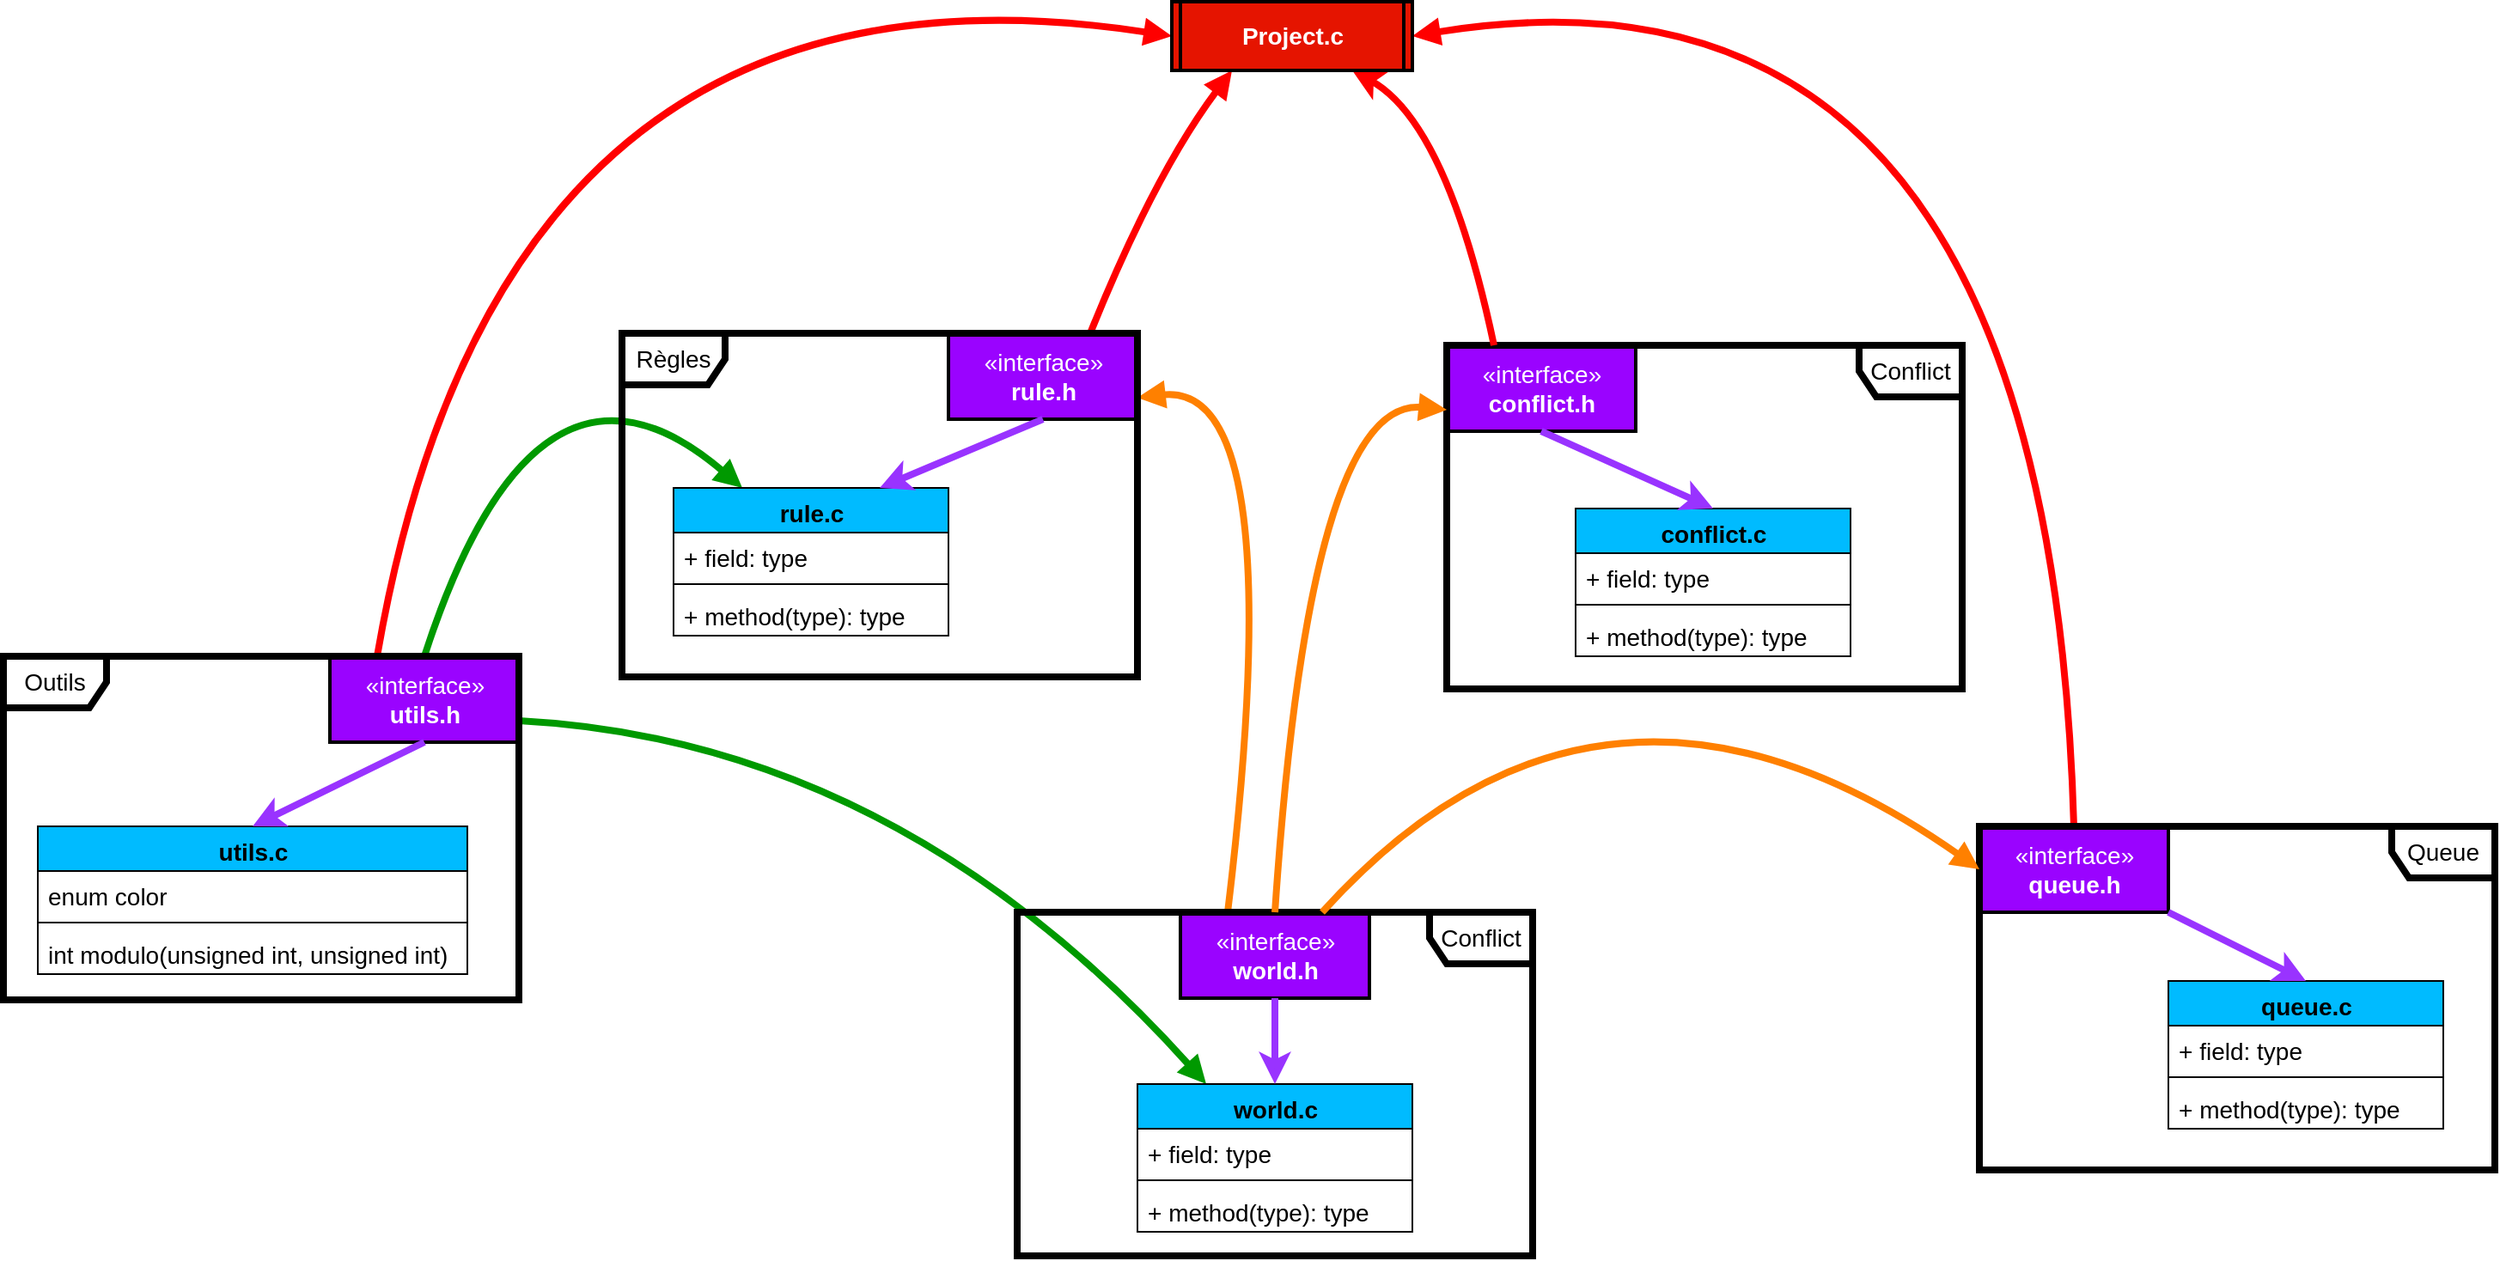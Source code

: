 <mxfile version="15.8.7" type="device"><diagram id="TYs1B3NVjH5aYvTxVeGg" name="Page-1"><mxGraphModel dx="3555" dy="2198" grid="1" gridSize="10" guides="1" tooltips="1" connect="1" arrows="1" fold="1" page="1" pageScale="1" pageWidth="827" pageHeight="1169" math="0" shadow="0"><root><mxCell id="0"/><mxCell id="1" parent="0"/><mxCell id="edge3" style="html=1;exitX=0.75;exitY=0;entryX=0.25;entryY=1;jettySize=auto;curved=1;endArrow=block;dashed=0;endFill=1;exitDx=0;exitDy=0;entryDx=0;entryDy=0;fillColor=#f8cecc;strokeColor=#FF0000;strokeWidth=4;targetPerimeterSpacing=0;gradientColor=#ea6b66;" parent="1" source="Ep2FIVDVv_4NBZifTLoR-50" target="Ep2FIVDVv_4NBZifTLoR-76" edge="1"><mxGeometry relative="1" as="geometry"><mxPoint x="224" y="892" as="sourcePoint"/><mxPoint x="292.49" y="954" as="targetPoint"/><Array as="points"><mxPoint x="770" y="330"/></Array></mxGeometry></mxCell><mxCell id="edge5" style="html=1;exitX=0.25;exitY=0;jettySize=auto;curved=1;endArrow=block;dashed=0;endFill=1;exitDx=0;exitDy=0;entryX=0;entryY=0.5;entryDx=0;entryDy=0;fillColor=#f8cecc;strokeColor=#FF0000;strokeWidth=4;targetPerimeterSpacing=0;gradientColor=#ea6b66;" parent="1" source="Ep2FIVDVv_4NBZifTLoR-49" target="Ep2FIVDVv_4NBZifTLoR-76" edge="1"><mxGeometry relative="1" as="geometry"><mxPoint x="58.34" y="892" as="sourcePoint"/><mxPoint x="640" y="290" as="targetPoint"/><Array as="points"><mxPoint x="390" y="190"/></Array></mxGeometry></mxCell><mxCell id="edge7" style="html=1;jettySize=auto;curved=1;endArrow=block;dashed=0;endFill=1;entryX=0.25;entryY=0;entryDx=0;entryDy=0;exitX=0.5;exitY=0;exitDx=0;exitDy=0;strokeColor=#009900;strokeWidth=4;" parent="1" source="Ep2FIVDVv_4NBZifTLoR-49" target="Ep2FIVDVv_4NBZifTLoR-72" edge="1"><mxGeometry relative="1" as="geometry"><mxPoint x="470" y="580" as="sourcePoint"/><mxPoint x="460" y="540" as="targetPoint"/><Array as="points"><mxPoint x="410" y="410"/></Array></mxGeometry></mxCell><mxCell id="edge6" style="html=1;jettySize=auto;curved=1;endArrow=block;dashed=0;endFill=1;exitX=1;exitY=0.75;exitDx=0;exitDy=0;entryX=0.25;entryY=0;entryDx=0;entryDy=0;strokeColor=#009900;strokeWidth=4;" parent="1" source="Ep2FIVDVv_4NBZifTLoR-49" target="Ep2FIVDVv_4NBZifTLoR-45" edge="1"><mxGeometry relative="1" as="geometry"><mxPoint x="730" y="570" as="sourcePoint"/><mxPoint x="640" y="900" as="targetPoint"/><Array as="points"><mxPoint x="620" y="660"/></Array></mxGeometry></mxCell><mxCell id="edge10" style="html=1;jettySize=auto;curved=1;endArrow=block;dashed=0;endFill=1;exitX=0.25;exitY=0;exitDx=0;exitDy=0;entryX=1;entryY=0.75;entryDx=0;entryDy=0;strokeColor=#FF8000;strokeWidth=4;" parent="1" source="Ep2FIVDVv_4NBZifTLoR-57" target="Ep2FIVDVv_4NBZifTLoR-50" edge="1"><mxGeometry relative="1" as="geometry"><mxPoint x="740" y="784" as="sourcePoint"/><mxPoint x="690" y="510" as="targetPoint"/><Array as="points"><mxPoint x="850" y="450"/></Array></mxGeometry></mxCell><mxCell id="edge12" style="html=1;entryX=1;entryY=0.5;jettySize=auto;curved=1;endArrow=block;dashed=0;endFill=1;entryDx=0;entryDy=0;startArrow=none;exitX=0.5;exitY=0;exitDx=0;exitDy=0;fillColor=#f8cecc;strokeColor=#FF0000;strokeWidth=4;targetPerimeterSpacing=0;gradientColor=#ea6b66;" parent="1" source="Ep2FIVDVv_4NBZifTLoR-54" target="Ep2FIVDVv_4NBZifTLoR-76" edge="1"><mxGeometry relative="1" as="geometry"><mxPoint x="1110" y="200" as="sourcePoint"/><mxPoint x="525" y="398" as="targetPoint"/><Array as="points"><mxPoint x="1290" y="190"/></Array></mxGeometry></mxCell><mxCell id="Ep2FIVDVv_4NBZifTLoR-45" value="world.c" style="swimlane;fontStyle=1;align=center;verticalAlign=top;childLayout=stackLayout;horizontal=1;startSize=26;horizontalStack=0;resizeParent=1;resizeParentMax=0;resizeLast=0;collapsible=1;marginBottom=0;rounded=0;shadow=0;comic=0;fontFamily=Helvetica;fontSize=14;strokeColor=#000000;strokeWidth=1;fillColor=#00BBFF;html=1;" vertex="1" parent="1"><mxGeometry x="760" y="860" width="160" height="86" as="geometry"/></mxCell><mxCell id="Ep2FIVDVv_4NBZifTLoR-46" value="+ field: type" style="text;strokeColor=none;fillColor=none;align=left;verticalAlign=top;spacingLeft=4;spacingRight=4;overflow=hidden;rotatable=0;points=[[0,0.5],[1,0.5]];portConstraint=eastwest;rounded=0;shadow=0;comic=0;fontFamily=Helvetica;fontSize=14;html=1;" vertex="1" parent="Ep2FIVDVv_4NBZifTLoR-45"><mxGeometry y="26" width="160" height="26" as="geometry"/></mxCell><mxCell id="Ep2FIVDVv_4NBZifTLoR-47" value="" style="line;strokeWidth=1;fillColor=none;align=left;verticalAlign=middle;spacingTop=-1;spacingLeft=3;spacingRight=3;rotatable=0;labelPosition=right;points=[];portConstraint=eastwest;rounded=0;shadow=0;comic=0;fontFamily=Helvetica;fontSize=14;html=1;" vertex="1" parent="Ep2FIVDVv_4NBZifTLoR-45"><mxGeometry y="52" width="160" height="8" as="geometry"/></mxCell><mxCell id="Ep2FIVDVv_4NBZifTLoR-48" value="+ method(type): type" style="text;strokeColor=none;fillColor=none;align=left;verticalAlign=top;spacingLeft=4;spacingRight=4;overflow=hidden;rotatable=0;points=[[0,0.5],[1,0.5]];portConstraint=eastwest;rounded=0;shadow=0;comic=0;fontFamily=Helvetica;fontSize=14;html=1;" vertex="1" parent="Ep2FIVDVv_4NBZifTLoR-45"><mxGeometry y="60" width="160" height="26" as="geometry"/></mxCell><mxCell id="Ep2FIVDVv_4NBZifTLoR-49" value="«interface»&lt;br&gt;&lt;b&gt;utils.h&lt;br&gt;&lt;/b&gt;" style="html=1;rounded=0;shadow=0;comic=0;fontFamily=Helvetica;fontSize=14;strokeColor=#000000;strokeWidth=2;fillColor=#9A03FF;fontColor=#ffffff;" vertex="1" parent="1"><mxGeometry x="290" y="611" width="110" height="50" as="geometry"/></mxCell><mxCell id="Ep2FIVDVv_4NBZifTLoR-50" value="«interface»&lt;br&gt;&lt;b&gt;rule.h&lt;br&gt;&lt;/b&gt;" style="html=1;rounded=0;shadow=0;comic=0;fontFamily=Helvetica;fontSize=14;strokeColor=#000000;strokeWidth=2;fillColor=#9A03FF;fontColor=#ffffff;" vertex="1" parent="1"><mxGeometry x="650" y="423" width="110" height="50" as="geometry"/></mxCell><mxCell id="Ep2FIVDVv_4NBZifTLoR-53" value="«interface»&lt;br&gt;&lt;b&gt;conflict.h&lt;br&gt;&lt;/b&gt;" style="html=1;rounded=0;shadow=0;comic=0;fontFamily=Helvetica;fontSize=14;strokeColor=#000000;strokeWidth=2;fillColor=#9A03FF;fontColor=#ffffff;" vertex="1" parent="1"><mxGeometry x="940" y="430" width="110" height="50" as="geometry"/></mxCell><mxCell id="Ep2FIVDVv_4NBZifTLoR-54" value="«interface»&lt;br&gt;&lt;b&gt;queue.h&lt;br&gt;&lt;/b&gt;" style="html=1;rounded=0;shadow=0;comic=0;fontFamily=Helvetica;fontSize=14;strokeColor=#000000;strokeWidth=2;fillColor=#9A03FF;fontColor=#ffffff;" vertex="1" parent="1"><mxGeometry x="1250" y="710" width="110" height="50" as="geometry"/></mxCell><mxCell id="Ep2FIVDVv_4NBZifTLoR-57" value="«interface»&lt;br&gt;&lt;b&gt;world.h&lt;br&gt;&lt;/b&gt;" style="html=1;rounded=0;shadow=0;comic=0;fontFamily=Helvetica;fontSize=14;strokeColor=#000000;strokeWidth=2;fillColor=#9A03FF;fontColor=#ffffff;" vertex="1" parent="1"><mxGeometry x="785" y="760" width="110" height="50" as="geometry"/></mxCell><mxCell id="Ep2FIVDVv_4NBZifTLoR-62" value="utils.c" style="swimlane;fontStyle=1;align=center;verticalAlign=top;childLayout=stackLayout;horizontal=1;startSize=26;horizontalStack=0;resizeParent=1;resizeParentMax=0;resizeLast=0;collapsible=1;marginBottom=0;rounded=0;shadow=0;comic=0;fontFamily=Helvetica;fontSize=14;strokeColor=#000000;strokeWidth=1;fillColor=#00BBFF;html=1;" vertex="1" parent="1"><mxGeometry x="120" y="710" width="250" height="86" as="geometry"/></mxCell><mxCell id="Ep2FIVDVv_4NBZifTLoR-63" value="enum color" style="text;strokeColor=none;fillColor=none;align=left;verticalAlign=top;spacingLeft=4;spacingRight=4;overflow=hidden;rotatable=0;points=[[0,0.5],[1,0.5]];portConstraint=eastwest;rounded=0;shadow=0;comic=0;fontFamily=Helvetica;fontSize=14;html=1;" vertex="1" parent="Ep2FIVDVv_4NBZifTLoR-62"><mxGeometry y="26" width="250" height="26" as="geometry"/></mxCell><mxCell id="Ep2FIVDVv_4NBZifTLoR-64" value="" style="line;strokeWidth=1;fillColor=none;align=left;verticalAlign=middle;spacingTop=-1;spacingLeft=3;spacingRight=3;rotatable=0;labelPosition=right;points=[];portConstraint=eastwest;rounded=0;shadow=0;comic=0;fontFamily=Helvetica;fontSize=14;html=1;" vertex="1" parent="Ep2FIVDVv_4NBZifTLoR-62"><mxGeometry y="52" width="250" height="8" as="geometry"/></mxCell><mxCell id="Ep2FIVDVv_4NBZifTLoR-65" value="int modulo(unsigned int, unsigned int)" style="text;strokeColor=none;fillColor=none;align=left;verticalAlign=top;spacingLeft=4;spacingRight=4;overflow=hidden;rotatable=0;points=[[0,0.5],[1,0.5]];portConstraint=eastwest;rounded=0;shadow=0;comic=0;fontFamily=Helvetica;fontSize=14;html=1;" vertex="1" parent="Ep2FIVDVv_4NBZifTLoR-62"><mxGeometry y="60" width="250" height="26" as="geometry"/></mxCell><mxCell id="Ep2FIVDVv_4NBZifTLoR-72" value="rule.c" style="swimlane;fontStyle=1;align=center;verticalAlign=top;childLayout=stackLayout;horizontal=1;startSize=26;horizontalStack=0;resizeParent=1;resizeParentMax=0;resizeLast=0;collapsible=1;marginBottom=0;rounded=0;shadow=0;comic=0;fontFamily=Helvetica;fontSize=14;strokeColor=#000000;strokeWidth=1;fillColor=#00BBFF;html=1;" vertex="1" parent="1"><mxGeometry x="490" y="513" width="160" height="86" as="geometry"/></mxCell><mxCell id="Ep2FIVDVv_4NBZifTLoR-73" value="+ field: type" style="text;strokeColor=none;fillColor=none;align=left;verticalAlign=top;spacingLeft=4;spacingRight=4;overflow=hidden;rotatable=0;points=[[0,0.5],[1,0.5]];portConstraint=eastwest;rounded=0;shadow=0;comic=0;fontFamily=Helvetica;fontSize=14;html=1;" vertex="1" parent="Ep2FIVDVv_4NBZifTLoR-72"><mxGeometry y="26" width="160" height="26" as="geometry"/></mxCell><mxCell id="Ep2FIVDVv_4NBZifTLoR-74" value="" style="line;strokeWidth=1;fillColor=none;align=left;verticalAlign=middle;spacingTop=-1;spacingLeft=3;spacingRight=3;rotatable=0;labelPosition=right;points=[];portConstraint=eastwest;rounded=0;shadow=0;comic=0;fontFamily=Helvetica;fontSize=14;html=1;" vertex="1" parent="Ep2FIVDVv_4NBZifTLoR-72"><mxGeometry y="52" width="160" height="8" as="geometry"/></mxCell><mxCell id="Ep2FIVDVv_4NBZifTLoR-75" value="+ method(type): type" style="text;strokeColor=none;fillColor=none;align=left;verticalAlign=top;spacingLeft=4;spacingRight=4;overflow=hidden;rotatable=0;points=[[0,0.5],[1,0.5]];portConstraint=eastwest;rounded=0;shadow=0;comic=0;fontFamily=Helvetica;fontSize=14;html=1;" vertex="1" parent="Ep2FIVDVv_4NBZifTLoR-72"><mxGeometry y="60" width="160" height="26" as="geometry"/></mxCell><mxCell id="Ep2FIVDVv_4NBZifTLoR-77" value="queue.c" style="swimlane;fontStyle=1;align=center;verticalAlign=top;childLayout=stackLayout;horizontal=1;startSize=26;horizontalStack=0;resizeParent=1;resizeParentMax=0;resizeLast=0;collapsible=1;marginBottom=0;rounded=0;shadow=0;comic=0;fontFamily=Helvetica;fontSize=14;strokeColor=#000000;strokeWidth=1;fillColor=#00BBFF;html=1;" vertex="1" parent="1"><mxGeometry x="1360" y="800" width="160" height="86" as="geometry"/></mxCell><mxCell id="Ep2FIVDVv_4NBZifTLoR-78" value="+ field: type" style="text;strokeColor=none;fillColor=none;align=left;verticalAlign=top;spacingLeft=4;spacingRight=4;overflow=hidden;rotatable=0;points=[[0,0.5],[1,0.5]];portConstraint=eastwest;rounded=0;shadow=0;comic=0;fontFamily=Helvetica;fontSize=14;html=1;" vertex="1" parent="Ep2FIVDVv_4NBZifTLoR-77"><mxGeometry y="26" width="160" height="26" as="geometry"/></mxCell><mxCell id="Ep2FIVDVv_4NBZifTLoR-79" value="" style="line;strokeWidth=1;fillColor=none;align=left;verticalAlign=middle;spacingTop=-1;spacingLeft=3;spacingRight=3;rotatable=0;labelPosition=right;points=[];portConstraint=eastwest;rounded=0;shadow=0;comic=0;fontFamily=Helvetica;fontSize=14;html=1;" vertex="1" parent="Ep2FIVDVv_4NBZifTLoR-77"><mxGeometry y="52" width="160" height="8" as="geometry"/></mxCell><mxCell id="Ep2FIVDVv_4NBZifTLoR-80" value="+ method(type): type" style="text;strokeColor=none;fillColor=none;align=left;verticalAlign=top;spacingLeft=4;spacingRight=4;overflow=hidden;rotatable=0;points=[[0,0.5],[1,0.5]];portConstraint=eastwest;rounded=0;shadow=0;comic=0;fontFamily=Helvetica;fontSize=14;html=1;" vertex="1" parent="Ep2FIVDVv_4NBZifTLoR-77"><mxGeometry y="60" width="160" height="26" as="geometry"/></mxCell><mxCell id="Ep2FIVDVv_4NBZifTLoR-81" value="conflict.c" style="swimlane;fontStyle=1;align=center;verticalAlign=top;childLayout=stackLayout;horizontal=1;startSize=26;horizontalStack=0;resizeParent=1;resizeParentMax=0;resizeLast=0;collapsible=1;marginBottom=0;rounded=0;shadow=0;comic=0;fontFamily=Helvetica;fontSize=14;strokeColor=#000000;strokeWidth=1;fillColor=#00BBFF;html=1;" vertex="1" parent="1"><mxGeometry x="1015" y="525" width="160" height="86" as="geometry"/></mxCell><mxCell id="Ep2FIVDVv_4NBZifTLoR-82" value="+ field: type" style="text;strokeColor=none;fillColor=none;align=left;verticalAlign=top;spacingLeft=4;spacingRight=4;overflow=hidden;rotatable=0;points=[[0,0.5],[1,0.5]];portConstraint=eastwest;rounded=0;shadow=0;comic=0;fontFamily=Helvetica;fontSize=14;html=1;" vertex="1" parent="Ep2FIVDVv_4NBZifTLoR-81"><mxGeometry y="26" width="160" height="26" as="geometry"/></mxCell><mxCell id="Ep2FIVDVv_4NBZifTLoR-83" value="" style="line;strokeWidth=1;fillColor=none;align=left;verticalAlign=middle;spacingTop=-1;spacingLeft=3;spacingRight=3;rotatable=0;labelPosition=right;points=[];portConstraint=eastwest;rounded=0;shadow=0;comic=0;fontFamily=Helvetica;fontSize=14;html=1;" vertex="1" parent="Ep2FIVDVv_4NBZifTLoR-81"><mxGeometry y="52" width="160" height="8" as="geometry"/></mxCell><mxCell id="Ep2FIVDVv_4NBZifTLoR-84" value="+ method(type): type" style="text;strokeColor=none;fillColor=none;align=left;verticalAlign=top;spacingLeft=4;spacingRight=4;overflow=hidden;rotatable=0;points=[[0,0.5],[1,0.5]];portConstraint=eastwest;rounded=0;shadow=0;comic=0;fontFamily=Helvetica;fontSize=14;html=1;" vertex="1" parent="Ep2FIVDVv_4NBZifTLoR-81"><mxGeometry y="60" width="160" height="26" as="geometry"/></mxCell><mxCell id="Ep2FIVDVv_4NBZifTLoR-87" value="Queue" style="shape=umlFrame;whiteSpace=wrap;html=1;rounded=0;shadow=0;comic=0;fontFamily=Helvetica;fontSize=14;strokeColor=#000000;strokeWidth=4;fillColor=#FFFFFF;flipH=1;" vertex="1" parent="1"><mxGeometry x="1250" y="710" width="300" height="200" as="geometry"/></mxCell><mxCell id="Ep2FIVDVv_4NBZifTLoR-90" value="Conflict" style="shape=umlFrame;whiteSpace=wrap;html=1;rounded=0;shadow=0;comic=0;fontFamily=Helvetica;fontSize=14;strokeColor=#000000;strokeWidth=4;fillColor=#FFFFFF;flipH=1;" vertex="1" parent="1"><mxGeometry x="940" y="430" width="300" height="200" as="geometry"/></mxCell><mxCell id="Ep2FIVDVv_4NBZifTLoR-92" value="" style="endArrow=classic;html=1;fontFamily=Helvetica;fontSize=14;startSize=23;curved=1;entryX=0.5;entryY=0;entryDx=0;entryDy=0;exitX=1;exitY=1;exitDx=0;exitDy=0;strokeWidth=4;strokeColor=#9933FF;" edge="1" parent="1" source="Ep2FIVDVv_4NBZifTLoR-54" target="Ep2FIVDVv_4NBZifTLoR-77"><mxGeometry width="50" height="50" relative="1" as="geometry"><mxPoint x="1055" y="546" as="sourcePoint"/><mxPoint x="1105" y="496" as="targetPoint"/></mxGeometry></mxCell><mxCell id="Ep2FIVDVv_4NBZifTLoR-93" value="" style="endArrow=classic;html=1;fontFamily=Helvetica;fontSize=14;startSize=23;curved=1;entryX=0.5;entryY=0;entryDx=0;entryDy=0;exitX=0.5;exitY=1;exitDx=0;exitDy=0;strokeWidth=4;strokeColor=#9933FF;" edge="1" parent="1" source="Ep2FIVDVv_4NBZifTLoR-53" target="Ep2FIVDVv_4NBZifTLoR-81"><mxGeometry width="50" height="50" relative="1" as="geometry"><mxPoint x="630" y="503" as="sourcePoint"/><mxPoint x="680" y="453" as="targetPoint"/></mxGeometry></mxCell><mxCell id="Ep2FIVDVv_4NBZifTLoR-94" value="" style="endArrow=classic;html=1;fontFamily=Helvetica;fontSize=14;startSize=23;curved=1;exitX=0.5;exitY=1;exitDx=0;exitDy=0;entryX=0.5;entryY=0;entryDx=0;entryDy=0;strokeWidth=4;strokeColor=#9933FF;" edge="1" parent="1" source="Ep2FIVDVv_4NBZifTLoR-57" target="Ep2FIVDVv_4NBZifTLoR-45"><mxGeometry width="50" height="50" relative="1" as="geometry"><mxPoint x="760" y="850" as="sourcePoint"/><mxPoint x="810" y="800" as="targetPoint"/></mxGeometry></mxCell><mxCell id="Ep2FIVDVv_4NBZifTLoR-96" value="Conflict" style="shape=umlFrame;whiteSpace=wrap;html=1;rounded=0;shadow=0;comic=0;fontFamily=Helvetica;fontSize=14;strokeColor=#000000;strokeWidth=4;fillColor=#FFFFFF;flipH=1;" vertex="1" parent="1"><mxGeometry x="690" y="760" width="300" height="200" as="geometry"/></mxCell><mxCell id="Ep2FIVDVv_4NBZifTLoR-99" value="" style="endArrow=classic;html=1;fontFamily=Helvetica;fontSize=14;startSize=23;curved=1;entryX=0.75;entryY=0;entryDx=0;entryDy=0;exitX=0.5;exitY=1;exitDx=0;exitDy=0;strokeWidth=4;strokeColor=#9933FF;" edge="1" parent="1" source="Ep2FIVDVv_4NBZifTLoR-50" target="Ep2FIVDVv_4NBZifTLoR-72"><mxGeometry width="50" height="50" relative="1" as="geometry"><mxPoint x="740" y="443" as="sourcePoint"/><mxPoint x="790" y="393" as="targetPoint"/></mxGeometry></mxCell><mxCell id="Ep2FIVDVv_4NBZifTLoR-100" value="Règles" style="shape=umlFrame;whiteSpace=wrap;html=1;rounded=0;shadow=0;comic=0;fontFamily=Helvetica;fontSize=14;strokeColor=#000000;strokeWidth=4;fillColor=#FFFFFF;flipH=0;" vertex="1" parent="1"><mxGeometry x="460" y="423" width="300" height="200" as="geometry"/></mxCell><mxCell id="Ep2FIVDVv_4NBZifTLoR-101" value="Outils" style="shape=umlFrame;whiteSpace=wrap;html=1;rounded=0;shadow=0;comic=0;fontFamily=Helvetica;fontSize=14;strokeColor=#000000;strokeWidth=4;fillColor=#FFFFFF;" vertex="1" parent="1"><mxGeometry x="100" y="611" width="300" height="200" as="geometry"/></mxCell><mxCell id="Ep2FIVDVv_4NBZifTLoR-103" value="" style="curved=1;endArrow=classic;html=1;fontFamily=Helvetica;fontSize=14;startSize=23;entryX=0.75;entryY=1;entryDx=0;entryDy=0;exitX=0.25;exitY=0;exitDx=0;exitDy=0;fillColor=#f8cecc;strokeColor=#FF0000;strokeWidth=4;targetPerimeterSpacing=0;gradientColor=#ea6b66;" edge="1" parent="1" source="Ep2FIVDVv_4NBZifTLoR-53" target="Ep2FIVDVv_4NBZifTLoR-76"><mxGeometry width="50" height="50" relative="1" as="geometry"><mxPoint x="770" y="610" as="sourcePoint"/><mxPoint x="360" y="840" as="targetPoint"/><Array as="points"><mxPoint x="940" y="300"/></Array></mxGeometry></mxCell><mxCell id="Ep2FIVDVv_4NBZifTLoR-104" value="" style="endArrow=classic;html=1;fontFamily=Helvetica;fontSize=14;startSize=23;curved=1;exitX=0.5;exitY=1;exitDx=0;exitDy=0;entryX=0.5;entryY=0;entryDx=0;entryDy=0;strokeWidth=4;strokeColor=#9933FF;" edge="1" parent="1" source="Ep2FIVDVv_4NBZifTLoR-49" target="Ep2FIVDVv_4NBZifTLoR-62"><mxGeometry width="50" height="50" relative="1" as="geometry"><mxPoint x="435" y="977" as="sourcePoint"/><mxPoint x="585" y="937" as="targetPoint"/></mxGeometry></mxCell><mxCell id="Ep2FIVDVv_4NBZifTLoR-76" value="Project.c" style="shape=process2;fixedSize=1;size=5;fontStyle=1;rounded=0;shadow=0;comic=0;fontFamily=Helvetica;fontSize=14;strokeColor=#000000;strokeWidth=2;fillColor=#e51400;html=1;fontColor=#ffffff;" vertex="1" parent="1"><mxGeometry x="780" y="230" width="140" height="40" as="geometry"/></mxCell><mxCell id="Ep2FIVDVv_4NBZifTLoR-108" style="html=1;jettySize=auto;curved=1;endArrow=block;dashed=0;endFill=1;entryX=0;entryY=0.5;entryDx=0;entryDy=0;exitX=0.75;exitY=0;exitDx=0;exitDy=0;strokeColor=#FF8000;strokeWidth=4;" edge="1" parent="1" source="Ep2FIVDVv_4NBZifTLoR-57" target="Ep2FIVDVv_4NBZifTLoR-54"><mxGeometry relative="1" as="geometry"><mxPoint x="920" y="650" as="sourcePoint"/><mxPoint x="1240" y="640" as="targetPoint"/><Array as="points"><mxPoint x="1030" y="580"/></Array></mxGeometry></mxCell><mxCell id="Ep2FIVDVv_4NBZifTLoR-109" style="html=1;jettySize=auto;curved=1;endArrow=block;dashed=0;endFill=1;entryX=0;entryY=0.75;entryDx=0;entryDy=0;exitX=0.5;exitY=0;exitDx=0;exitDy=0;strokeColor=#FF8000;strokeWidth=4;" edge="1" parent="1" source="Ep2FIVDVv_4NBZifTLoR-57" target="Ep2FIVDVv_4NBZifTLoR-53"><mxGeometry relative="1" as="geometry"><mxPoint x="890" y="590" as="sourcePoint"/><mxPoint x="250" y="730" as="targetPoint"/><Array as="points"><mxPoint x="860" y="460"/></Array></mxGeometry></mxCell></root></mxGraphModel></diagram></mxfile>